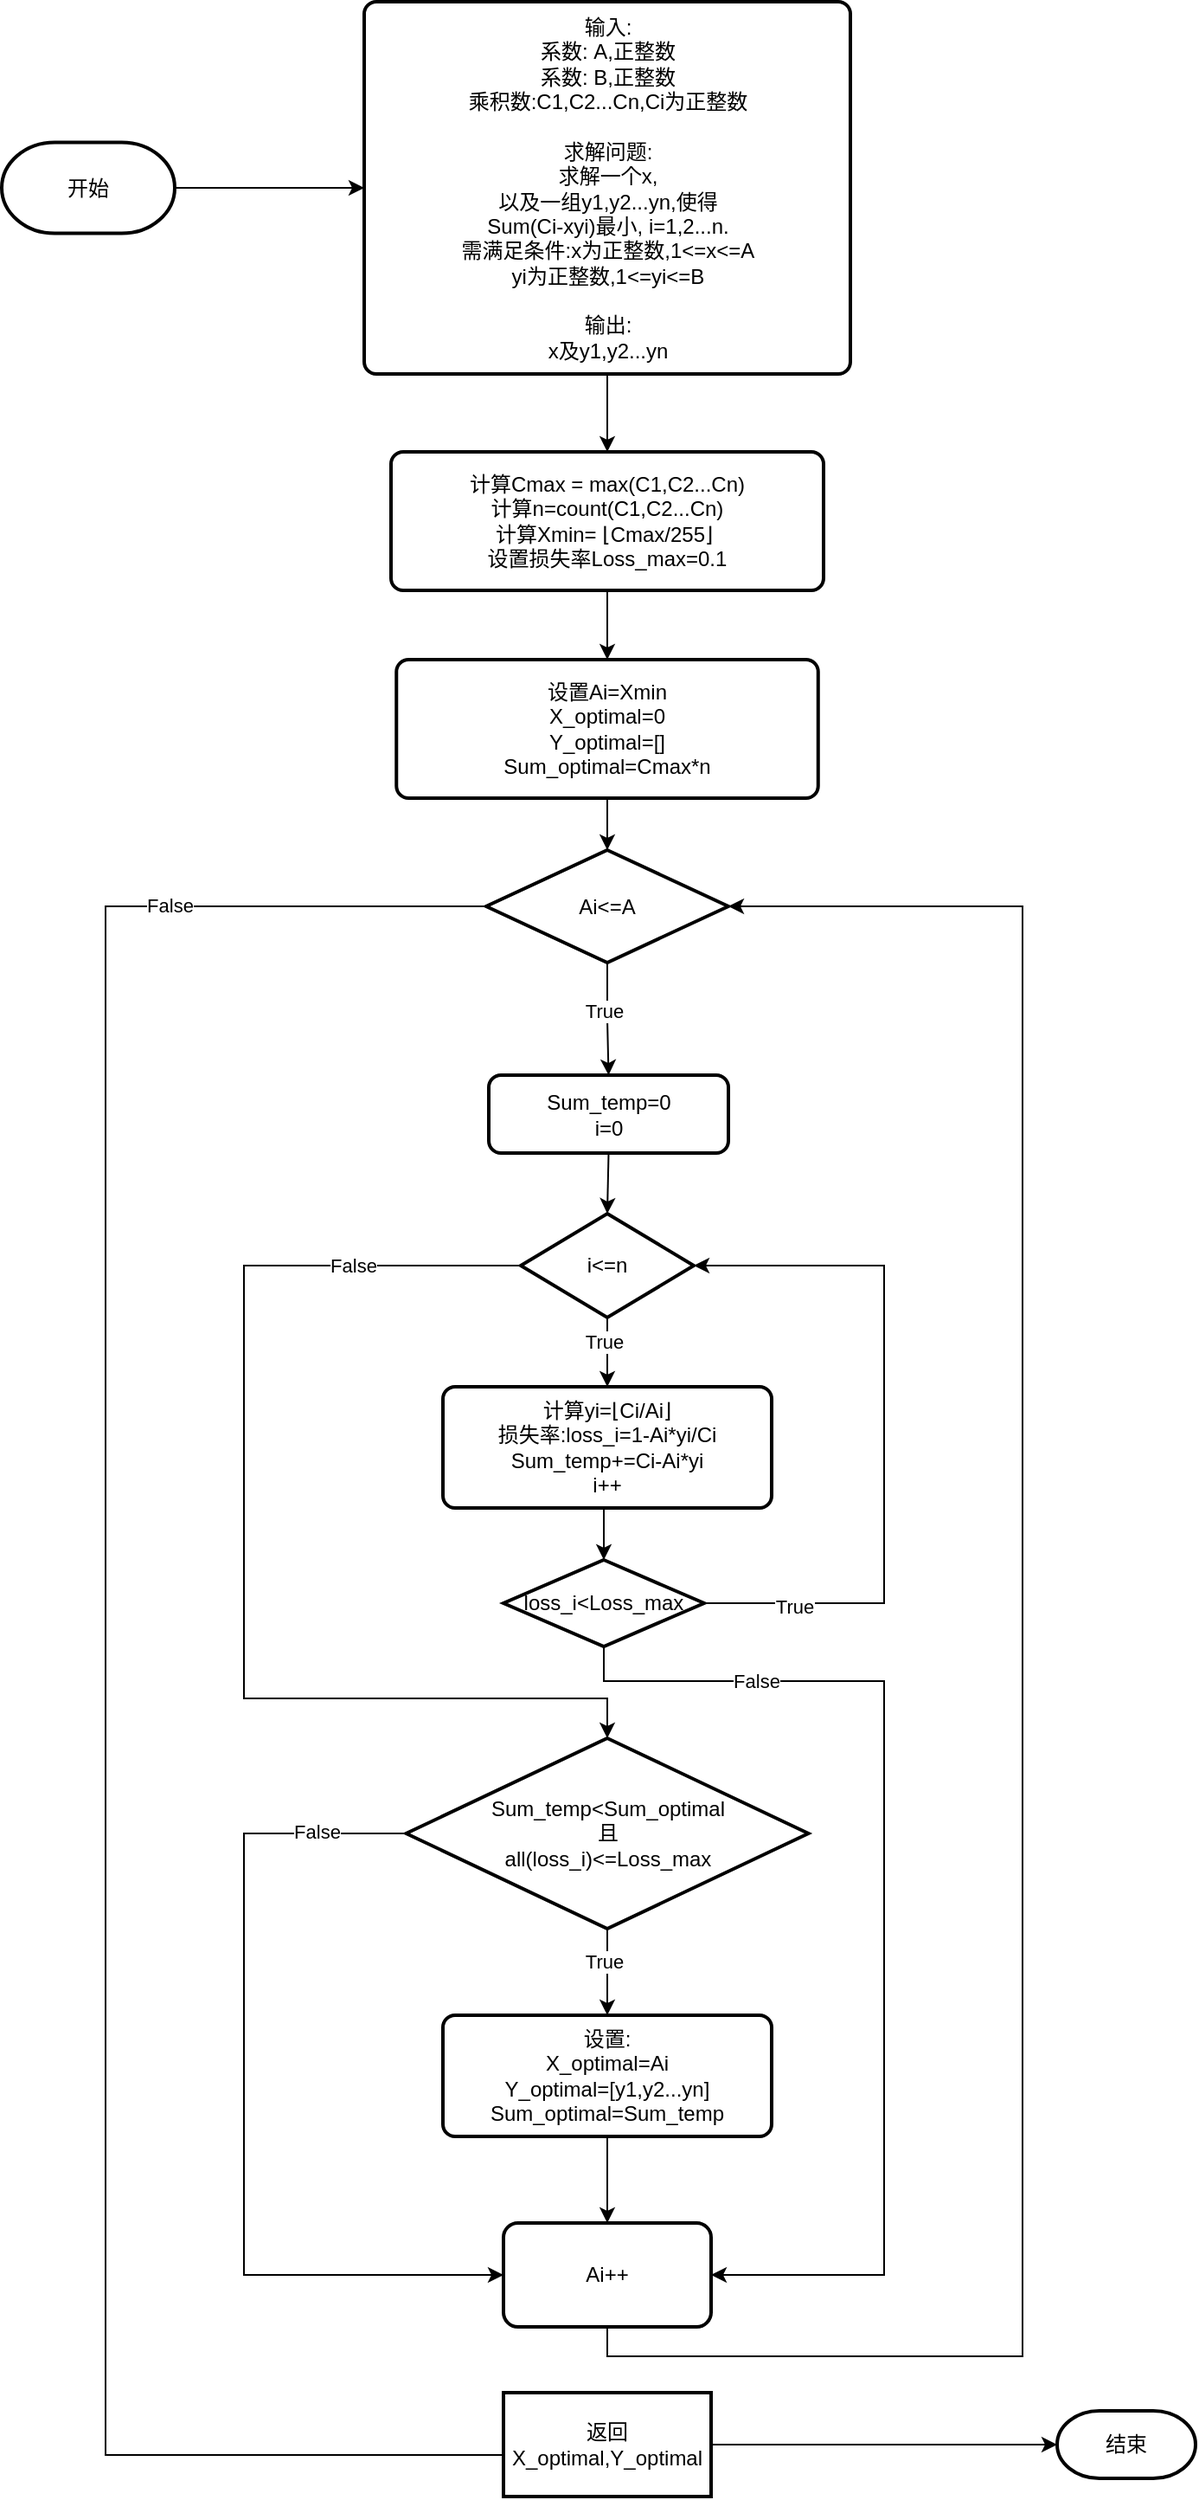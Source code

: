 <mxfile version="21.6.8" type="github">
  <diagram id="C5RBs43oDa-KdzZeNtuy" name="Page-1">
    <mxGraphModel dx="1276" dy="1817" grid="1" gridSize="10" guides="1" tooltips="1" connect="1" arrows="1" fold="1" page="1" pageScale="1" pageWidth="827" pageHeight="1169" math="0" shadow="0">
      <root>
        <mxCell id="WIyWlLk6GJQsqaUBKTNV-0" />
        <mxCell id="WIyWlLk6GJQsqaUBKTNV-1" parent="WIyWlLk6GJQsqaUBKTNV-0" />
        <mxCell id="_rE9rb5VhAgf5izG4zQs-3" style="edgeStyle=orthogonalEdgeStyle;rounded=0;orthogonalLoop=1;jettySize=auto;html=1;exitX=1;exitY=0.5;exitDx=0;exitDy=0;exitPerimeter=0;entryX=0;entryY=0.5;entryDx=0;entryDy=0;" edge="1" parent="WIyWlLk6GJQsqaUBKTNV-1" source="_rE9rb5VhAgf5izG4zQs-1" target="_rE9rb5VhAgf5izG4zQs-2">
          <mxGeometry relative="1" as="geometry" />
        </mxCell>
        <mxCell id="_rE9rb5VhAgf5izG4zQs-1" value="开始" style="strokeWidth=2;html=1;shape=mxgraph.flowchart.terminator;whiteSpace=wrap;" vertex="1" parent="WIyWlLk6GJQsqaUBKTNV-1">
          <mxGeometry x="40" y="61.25" width="100" height="52.5" as="geometry" />
        </mxCell>
        <mxCell id="_rE9rb5VhAgf5izG4zQs-5" style="edgeStyle=orthogonalEdgeStyle;rounded=0;orthogonalLoop=1;jettySize=auto;html=1;exitX=0.5;exitY=1;exitDx=0;exitDy=0;entryX=0.5;entryY=0;entryDx=0;entryDy=0;" edge="1" parent="WIyWlLk6GJQsqaUBKTNV-1" source="_rE9rb5VhAgf5izG4zQs-2" target="_rE9rb5VhAgf5izG4zQs-4">
          <mxGeometry relative="1" as="geometry" />
        </mxCell>
        <mxCell id="_rE9rb5VhAgf5izG4zQs-2" value="输入:&lt;br&gt;系数: A,正整数&lt;br&gt;系数: B,正整数&lt;br&gt;乘积数:C1,C2...Cn,Ci为正整数&lt;br&gt;&lt;br&gt;求解问题:&lt;br&gt;求解一个x,&lt;br&gt;以及一组y1,y2...yn,使得&lt;br&gt;Sum(Ci-xyi)最小, i=1,2...n.&lt;br&gt;需满足条件:x为正整数,1&amp;lt;=x&amp;lt;=A&lt;br&gt;yi为正整数,1&amp;lt;=yi&amp;lt;=B&lt;br&gt;&lt;br&gt;输出:&lt;br&gt;x及y1,y2...yn" style="rounded=1;whiteSpace=wrap;html=1;absoluteArcSize=1;arcSize=14;strokeWidth=2;" vertex="1" parent="WIyWlLk6GJQsqaUBKTNV-1">
          <mxGeometry x="249.5" y="-20" width="281" height="215" as="geometry" />
        </mxCell>
        <mxCell id="_rE9rb5VhAgf5izG4zQs-25" style="edgeStyle=orthogonalEdgeStyle;rounded=0;orthogonalLoop=1;jettySize=auto;html=1;exitX=0.5;exitY=1;exitDx=0;exitDy=0;entryX=0.5;entryY=0;entryDx=0;entryDy=0;" edge="1" parent="WIyWlLk6GJQsqaUBKTNV-1" source="_rE9rb5VhAgf5izG4zQs-4" target="_rE9rb5VhAgf5izG4zQs-6">
          <mxGeometry relative="1" as="geometry" />
        </mxCell>
        <mxCell id="_rE9rb5VhAgf5izG4zQs-4" value="计算Cmax = max(C1,C2...Cn)&lt;br&gt;计算n=count(C1,C2...Cn)&lt;br&gt;计算Xmin=&amp;nbsp;⌊Cmax/255⌋&amp;nbsp;&lt;br&gt;设置损失率Loss_max=0.1" style="rounded=1;whiteSpace=wrap;html=1;absoluteArcSize=1;arcSize=14;strokeWidth=2;" vertex="1" parent="WIyWlLk6GJQsqaUBKTNV-1">
          <mxGeometry x="265" y="240" width="250" height="80" as="geometry" />
        </mxCell>
        <mxCell id="_rE9rb5VhAgf5izG4zQs-8" style="edgeStyle=orthogonalEdgeStyle;rounded=0;orthogonalLoop=1;jettySize=auto;html=1;exitX=0.5;exitY=1;exitDx=0;exitDy=0;entryX=0.5;entryY=0;entryDx=0;entryDy=0;entryPerimeter=0;" edge="1" parent="WIyWlLk6GJQsqaUBKTNV-1" source="_rE9rb5VhAgf5izG4zQs-6" target="_rE9rb5VhAgf5izG4zQs-7">
          <mxGeometry relative="1" as="geometry" />
        </mxCell>
        <mxCell id="_rE9rb5VhAgf5izG4zQs-6" value="设置Ai=Xmin&lt;br&gt;X_optimal=0&lt;br&gt;Y_optimal=[]&lt;br&gt;Sum_optimal=Cmax*n" style="rounded=1;whiteSpace=wrap;html=1;absoluteArcSize=1;arcSize=14;strokeWidth=2;" vertex="1" parent="WIyWlLk6GJQsqaUBKTNV-1">
          <mxGeometry x="268.13" y="360" width="243.75" height="80" as="geometry" />
        </mxCell>
        <mxCell id="_rE9rb5VhAgf5izG4zQs-19" value="" style="edgeStyle=orthogonalEdgeStyle;rounded=0;orthogonalLoop=1;jettySize=auto;html=1;entryX=0;entryY=0.5;entryDx=0;entryDy=0;exitX=0;exitY=0.5;exitDx=0;exitDy=0;exitPerimeter=0;" edge="1" parent="WIyWlLk6GJQsqaUBKTNV-1" source="_rE9rb5VhAgf5izG4zQs-7">
          <mxGeometry relative="1" as="geometry">
            <mxPoint x="360" y="510.002" as="sourcePoint" />
            <mxPoint x="370" y="1398.49" as="targetPoint" />
            <Array as="points">
              <mxPoint x="100" y="503" />
              <mxPoint x="100" y="1397" />
              <mxPoint x="370" y="1397" />
            </Array>
          </mxGeometry>
        </mxCell>
        <mxCell id="_rE9rb5VhAgf5izG4zQs-22" value="False" style="edgeLabel;html=1;align=center;verticalAlign=middle;resizable=0;points=[];" vertex="1" connectable="0" parent="_rE9rb5VhAgf5izG4zQs-19">
          <mxGeometry x="-0.736" y="-1" relative="1" as="geometry">
            <mxPoint as="offset" />
          </mxGeometry>
        </mxCell>
        <mxCell id="_rE9rb5VhAgf5izG4zQs-20" style="edgeStyle=orthogonalEdgeStyle;rounded=0;orthogonalLoop=1;jettySize=auto;html=1;exitX=0.5;exitY=1;exitDx=0;exitDy=0;exitPerimeter=0;entryX=0.5;entryY=0;entryDx=0;entryDy=0;" edge="1" parent="WIyWlLk6GJQsqaUBKTNV-1" source="_rE9rb5VhAgf5izG4zQs-7" target="_rE9rb5VhAgf5izG4zQs-9">
          <mxGeometry relative="1" as="geometry" />
        </mxCell>
        <mxCell id="_rE9rb5VhAgf5izG4zQs-21" value="True" style="edgeLabel;html=1;align=center;verticalAlign=middle;resizable=0;points=[];" vertex="1" connectable="0" parent="_rE9rb5VhAgf5izG4zQs-20">
          <mxGeometry x="-0.149" y="-2" relative="1" as="geometry">
            <mxPoint as="offset" />
          </mxGeometry>
        </mxCell>
        <mxCell id="_rE9rb5VhAgf5izG4zQs-7" value="Ai&amp;lt;=A" style="strokeWidth=2;html=1;shape=mxgraph.flowchart.decision;whiteSpace=wrap;" vertex="1" parent="WIyWlLk6GJQsqaUBKTNV-1">
          <mxGeometry x="320" y="470" width="140" height="65" as="geometry" />
        </mxCell>
        <mxCell id="_rE9rb5VhAgf5izG4zQs-36" style="edgeStyle=orthogonalEdgeStyle;rounded=0;orthogonalLoop=1;jettySize=auto;html=1;exitX=0.5;exitY=1;exitDx=0;exitDy=0;entryX=0.5;entryY=0;entryDx=0;entryDy=0;entryPerimeter=0;" edge="1" parent="WIyWlLk6GJQsqaUBKTNV-1" source="_rE9rb5VhAgf5izG4zQs-9" target="_rE9rb5VhAgf5izG4zQs-31">
          <mxGeometry relative="1" as="geometry" />
        </mxCell>
        <mxCell id="_rE9rb5VhAgf5izG4zQs-9" value="Sum_temp=0&lt;br&gt;i=0" style="rounded=1;whiteSpace=wrap;html=1;absoluteArcSize=1;arcSize=14;strokeWidth=2;" vertex="1" parent="WIyWlLk6GJQsqaUBKTNV-1">
          <mxGeometry x="321.51" y="600" width="138.49" height="45" as="geometry" />
        </mxCell>
        <mxCell id="_rE9rb5VhAgf5izG4zQs-14" style="edgeStyle=orthogonalEdgeStyle;rounded=0;orthogonalLoop=1;jettySize=auto;html=1;exitX=0.5;exitY=1;exitDx=0;exitDy=0;exitPerimeter=0;entryX=0.5;entryY=0;entryDx=0;entryDy=0;" edge="1" parent="WIyWlLk6GJQsqaUBKTNV-1" source="_rE9rb5VhAgf5izG4zQs-11" target="_rE9rb5VhAgf5izG4zQs-13">
          <mxGeometry relative="1" as="geometry" />
        </mxCell>
        <mxCell id="_rE9rb5VhAgf5izG4zQs-26" value="True" style="edgeLabel;html=1;align=center;verticalAlign=middle;resizable=0;points=[];" vertex="1" connectable="0" parent="_rE9rb5VhAgf5izG4zQs-14">
          <mxGeometry x="-0.252" y="-2" relative="1" as="geometry">
            <mxPoint as="offset" />
          </mxGeometry>
        </mxCell>
        <mxCell id="_rE9rb5VhAgf5izG4zQs-29" style="edgeStyle=orthogonalEdgeStyle;rounded=0;orthogonalLoop=1;jettySize=auto;html=1;exitX=0;exitY=0.5;exitDx=0;exitDy=0;exitPerimeter=0;entryX=0;entryY=0.5;entryDx=0;entryDy=0;" edge="1" parent="WIyWlLk6GJQsqaUBKTNV-1" source="_rE9rb5VhAgf5izG4zQs-11" target="_rE9rb5VhAgf5izG4zQs-15">
          <mxGeometry relative="1" as="geometry">
            <Array as="points">
              <mxPoint x="180" y="1038" />
              <mxPoint x="180" y="1293" />
            </Array>
          </mxGeometry>
        </mxCell>
        <mxCell id="_rE9rb5VhAgf5izG4zQs-43" value="False" style="edgeLabel;html=1;align=center;verticalAlign=middle;resizable=0;points=[];" vertex="1" connectable="0" parent="_rE9rb5VhAgf5izG4zQs-29">
          <mxGeometry x="-0.79" y="-1" relative="1" as="geometry">
            <mxPoint as="offset" />
          </mxGeometry>
        </mxCell>
        <mxCell id="_rE9rb5VhAgf5izG4zQs-11" value="Sum_temp&amp;lt;Sum_optimal&lt;br&gt;且&lt;br&gt;all(loss_i)&amp;lt;=Loss_max" style="strokeWidth=2;html=1;shape=mxgraph.flowchart.decision;whiteSpace=wrap;" vertex="1" parent="WIyWlLk6GJQsqaUBKTNV-1">
          <mxGeometry x="273.75" y="983" width="232.5" height="110" as="geometry" />
        </mxCell>
        <mxCell id="_rE9rb5VhAgf5izG4zQs-16" value="" style="edgeStyle=orthogonalEdgeStyle;rounded=0;orthogonalLoop=1;jettySize=auto;html=1;" edge="1" parent="WIyWlLk6GJQsqaUBKTNV-1" source="_rE9rb5VhAgf5izG4zQs-13" target="_rE9rb5VhAgf5izG4zQs-15">
          <mxGeometry relative="1" as="geometry" />
        </mxCell>
        <mxCell id="_rE9rb5VhAgf5izG4zQs-13" value="设置:&lt;br&gt;X_optimal=Ai&lt;br&gt;Y_optimal=[y1,y2...yn]&lt;br&gt;Sum_optimal=Sum_temp" style="rounded=1;whiteSpace=wrap;html=1;absoluteArcSize=1;arcSize=14;strokeWidth=2;" vertex="1" parent="WIyWlLk6GJQsqaUBKTNV-1">
          <mxGeometry x="295" y="1143" width="190" height="70" as="geometry" />
        </mxCell>
        <mxCell id="_rE9rb5VhAgf5izG4zQs-30" style="edgeStyle=orthogonalEdgeStyle;rounded=0;orthogonalLoop=1;jettySize=auto;html=1;entryX=1;entryY=0.5;entryDx=0;entryDy=0;entryPerimeter=0;exitX=0.5;exitY=1;exitDx=0;exitDy=0;" edge="1" parent="WIyWlLk6GJQsqaUBKTNV-1" source="_rE9rb5VhAgf5izG4zQs-15" target="_rE9rb5VhAgf5izG4zQs-7">
          <mxGeometry relative="1" as="geometry">
            <mxPoint x="520" y="1250" as="sourcePoint" />
            <Array as="points">
              <mxPoint x="390" y="1340" />
              <mxPoint x="630" y="1340" />
              <mxPoint x="630" y="503" />
            </Array>
          </mxGeometry>
        </mxCell>
        <mxCell id="_rE9rb5VhAgf5izG4zQs-15" value="Ai++" style="whiteSpace=wrap;html=1;rounded=1;arcSize=14;strokeWidth=2;" vertex="1" parent="WIyWlLk6GJQsqaUBKTNV-1">
          <mxGeometry x="330" y="1263" width="120" height="60" as="geometry" />
        </mxCell>
        <mxCell id="_rE9rb5VhAgf5izG4zQs-24" style="edgeStyle=orthogonalEdgeStyle;rounded=0;orthogonalLoop=1;jettySize=auto;html=1;exitX=1;exitY=0.5;exitDx=0;exitDy=0;entryX=0;entryY=0.5;entryDx=0;entryDy=0;entryPerimeter=0;" edge="1" parent="WIyWlLk6GJQsqaUBKTNV-1" source="_rE9rb5VhAgf5izG4zQs-18" target="_rE9rb5VhAgf5izG4zQs-23">
          <mxGeometry relative="1" as="geometry" />
        </mxCell>
        <mxCell id="_rE9rb5VhAgf5izG4zQs-18" value="返回 X_optimal,Y_optimal" style="whiteSpace=wrap;html=1;strokeWidth=2;" vertex="1" parent="WIyWlLk6GJQsqaUBKTNV-1">
          <mxGeometry x="330" y="1361" width="120" height="60" as="geometry" />
        </mxCell>
        <mxCell id="_rE9rb5VhAgf5izG4zQs-23" value="结束" style="strokeWidth=2;html=1;shape=mxgraph.flowchart.terminator;whiteSpace=wrap;" vertex="1" parent="WIyWlLk6GJQsqaUBKTNV-1">
          <mxGeometry x="650" y="1371.5" width="80" height="39" as="geometry" />
        </mxCell>
        <mxCell id="_rE9rb5VhAgf5izG4zQs-35" style="edgeStyle=orthogonalEdgeStyle;rounded=0;orthogonalLoop=1;jettySize=auto;html=1;exitX=0;exitY=0.5;exitDx=0;exitDy=0;exitPerimeter=0;entryX=0.5;entryY=0;entryDx=0;entryDy=0;entryPerimeter=0;" edge="1" parent="WIyWlLk6GJQsqaUBKTNV-1" source="_rE9rb5VhAgf5izG4zQs-31" target="_rE9rb5VhAgf5izG4zQs-11">
          <mxGeometry relative="1" as="geometry">
            <Array as="points">
              <mxPoint x="180" y="710" />
              <mxPoint x="180" y="960" />
              <mxPoint x="390" y="960" />
            </Array>
          </mxGeometry>
        </mxCell>
        <mxCell id="_rE9rb5VhAgf5izG4zQs-42" value="False" style="edgeLabel;html=1;align=center;verticalAlign=middle;resizable=0;points=[];" vertex="1" connectable="0" parent="_rE9rb5VhAgf5izG4zQs-35">
          <mxGeometry x="-0.699" relative="1" as="geometry">
            <mxPoint as="offset" />
          </mxGeometry>
        </mxCell>
        <mxCell id="_rE9rb5VhAgf5izG4zQs-37" style="edgeStyle=orthogonalEdgeStyle;rounded=0;orthogonalLoop=1;jettySize=auto;html=1;exitX=0.5;exitY=1;exitDx=0;exitDy=0;exitPerimeter=0;entryX=0.5;entryY=0;entryDx=0;entryDy=0;" edge="1" parent="WIyWlLk6GJQsqaUBKTNV-1" source="_rE9rb5VhAgf5izG4zQs-31" target="_rE9rb5VhAgf5izG4zQs-32">
          <mxGeometry relative="1" as="geometry" />
        </mxCell>
        <mxCell id="_rE9rb5VhAgf5izG4zQs-38" value="True" style="edgeLabel;html=1;align=center;verticalAlign=middle;resizable=0;points=[];" vertex="1" connectable="0" parent="_rE9rb5VhAgf5izG4zQs-37">
          <mxGeometry x="-0.293" y="-2" relative="1" as="geometry">
            <mxPoint as="offset" />
          </mxGeometry>
        </mxCell>
        <mxCell id="_rE9rb5VhAgf5izG4zQs-31" value="i&amp;lt;=n" style="strokeWidth=2;html=1;shape=mxgraph.flowchart.decision;whiteSpace=wrap;" vertex="1" parent="WIyWlLk6GJQsqaUBKTNV-1">
          <mxGeometry x="340" y="680" width="100" height="60" as="geometry" />
        </mxCell>
        <mxCell id="_rE9rb5VhAgf5izG4zQs-33" style="edgeStyle=orthogonalEdgeStyle;rounded=0;orthogonalLoop=1;jettySize=auto;html=1;exitX=1;exitY=0.5;exitDx=0;exitDy=0;entryX=1;entryY=0.5;entryDx=0;entryDy=0;entryPerimeter=0;exitPerimeter=0;" edge="1" parent="WIyWlLk6GJQsqaUBKTNV-1" source="_rE9rb5VhAgf5izG4zQs-45" target="_rE9rb5VhAgf5izG4zQs-31">
          <mxGeometry relative="1" as="geometry">
            <Array as="points">
              <mxPoint x="550" y="905" />
              <mxPoint x="550" y="710" />
            </Array>
          </mxGeometry>
        </mxCell>
        <mxCell id="_rE9rb5VhAgf5izG4zQs-47" value="True" style="edgeLabel;html=1;align=center;verticalAlign=middle;resizable=0;points=[];" vertex="1" connectable="0" parent="_rE9rb5VhAgf5izG4zQs-33">
          <mxGeometry x="-0.749" y="-2" relative="1" as="geometry">
            <mxPoint as="offset" />
          </mxGeometry>
        </mxCell>
        <mxCell id="_rE9rb5VhAgf5izG4zQs-46" style="edgeStyle=orthogonalEdgeStyle;rounded=0;orthogonalLoop=1;jettySize=auto;html=1;exitX=0.5;exitY=1;exitDx=0;exitDy=0;entryX=0.5;entryY=0;entryDx=0;entryDy=0;entryPerimeter=0;" edge="1" parent="WIyWlLk6GJQsqaUBKTNV-1" source="_rE9rb5VhAgf5izG4zQs-32" target="_rE9rb5VhAgf5izG4zQs-45">
          <mxGeometry relative="1" as="geometry" />
        </mxCell>
        <mxCell id="_rE9rb5VhAgf5izG4zQs-32" value="计算yi=⌊Ci/Ai⌋&lt;br&gt;损失率:loss_i=1-Ai*yi/Ci&lt;br&gt;Sum_temp+=Ci-Ai*yi&lt;br&gt;i++" style="rounded=1;whiteSpace=wrap;html=1;absoluteArcSize=1;arcSize=14;strokeWidth=2;" vertex="1" parent="WIyWlLk6GJQsqaUBKTNV-1">
          <mxGeometry x="295.01" y="780" width="190" height="70" as="geometry" />
        </mxCell>
        <mxCell id="_rE9rb5VhAgf5izG4zQs-48" style="edgeStyle=orthogonalEdgeStyle;rounded=0;orthogonalLoop=1;jettySize=auto;html=1;exitX=0.5;exitY=1;exitDx=0;exitDy=0;exitPerimeter=0;entryX=1;entryY=0.5;entryDx=0;entryDy=0;" edge="1" parent="WIyWlLk6GJQsqaUBKTNV-1" source="_rE9rb5VhAgf5izG4zQs-45" target="_rE9rb5VhAgf5izG4zQs-15">
          <mxGeometry relative="1" as="geometry">
            <Array as="points">
              <mxPoint x="388" y="950" />
              <mxPoint x="550" y="950" />
              <mxPoint x="550" y="1293" />
            </Array>
          </mxGeometry>
        </mxCell>
        <mxCell id="_rE9rb5VhAgf5izG4zQs-49" value="False" style="edgeLabel;html=1;align=center;verticalAlign=middle;resizable=0;points=[];" vertex="1" connectable="0" parent="_rE9rb5VhAgf5izG4zQs-48">
          <mxGeometry x="-0.654" relative="1" as="geometry">
            <mxPoint as="offset" />
          </mxGeometry>
        </mxCell>
        <mxCell id="_rE9rb5VhAgf5izG4zQs-45" value="loss_i&amp;lt;Loss_max" style="strokeWidth=2;html=1;shape=mxgraph.flowchart.decision;whiteSpace=wrap;" vertex="1" parent="WIyWlLk6GJQsqaUBKTNV-1">
          <mxGeometry x="330" y="880" width="116" height="50" as="geometry" />
        </mxCell>
      </root>
    </mxGraphModel>
  </diagram>
</mxfile>
